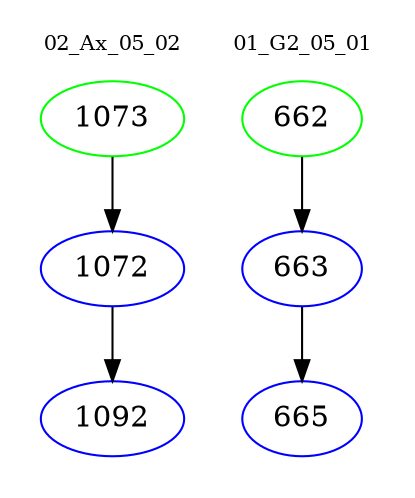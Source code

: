 digraph{
subgraph cluster_0 {
color = white
label = "02_Ax_05_02";
fontsize=10;
T0_1073 [label="1073", color="green"]
T0_1073 -> T0_1072 [color="black"]
T0_1072 [label="1072", color="blue"]
T0_1072 -> T0_1092 [color="black"]
T0_1092 [label="1092", color="blue"]
}
subgraph cluster_1 {
color = white
label = "01_G2_05_01";
fontsize=10;
T1_662 [label="662", color="green"]
T1_662 -> T1_663 [color="black"]
T1_663 [label="663", color="blue"]
T1_663 -> T1_665 [color="black"]
T1_665 [label="665", color="blue"]
}
}
